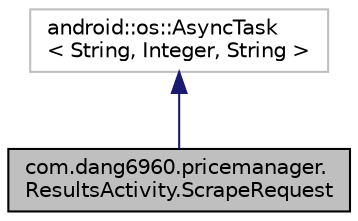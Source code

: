 digraph "com.dang6960.pricemanager.ItemResultsActivity.ScrapeRequest"
{
 // LATEX_PDF_SIZE
  edge [fontname="Helvetica",fontsize="10",labelfontname="Helvetica",labelfontsize="10"];
  node [fontname="Helvetica",fontsize="10",shape=record];
  Node1 [label="com.dang6960.pricemanager.\lResultsActivity.ScrapeRequest",height=0.2,width=0.4,color="black", fillcolor="grey75", style="filled", fontcolor="black",tooltip=" "];
  Node2 -> Node1 [dir="back",color="midnightblue",fontsize="10",style="solid"];
  Node2 [label="android::os::AsyncTask\l\< String, Integer, String \>",height=0.2,width=0.4,color="grey75", fillcolor="white", style="filled",tooltip=" "];
}
